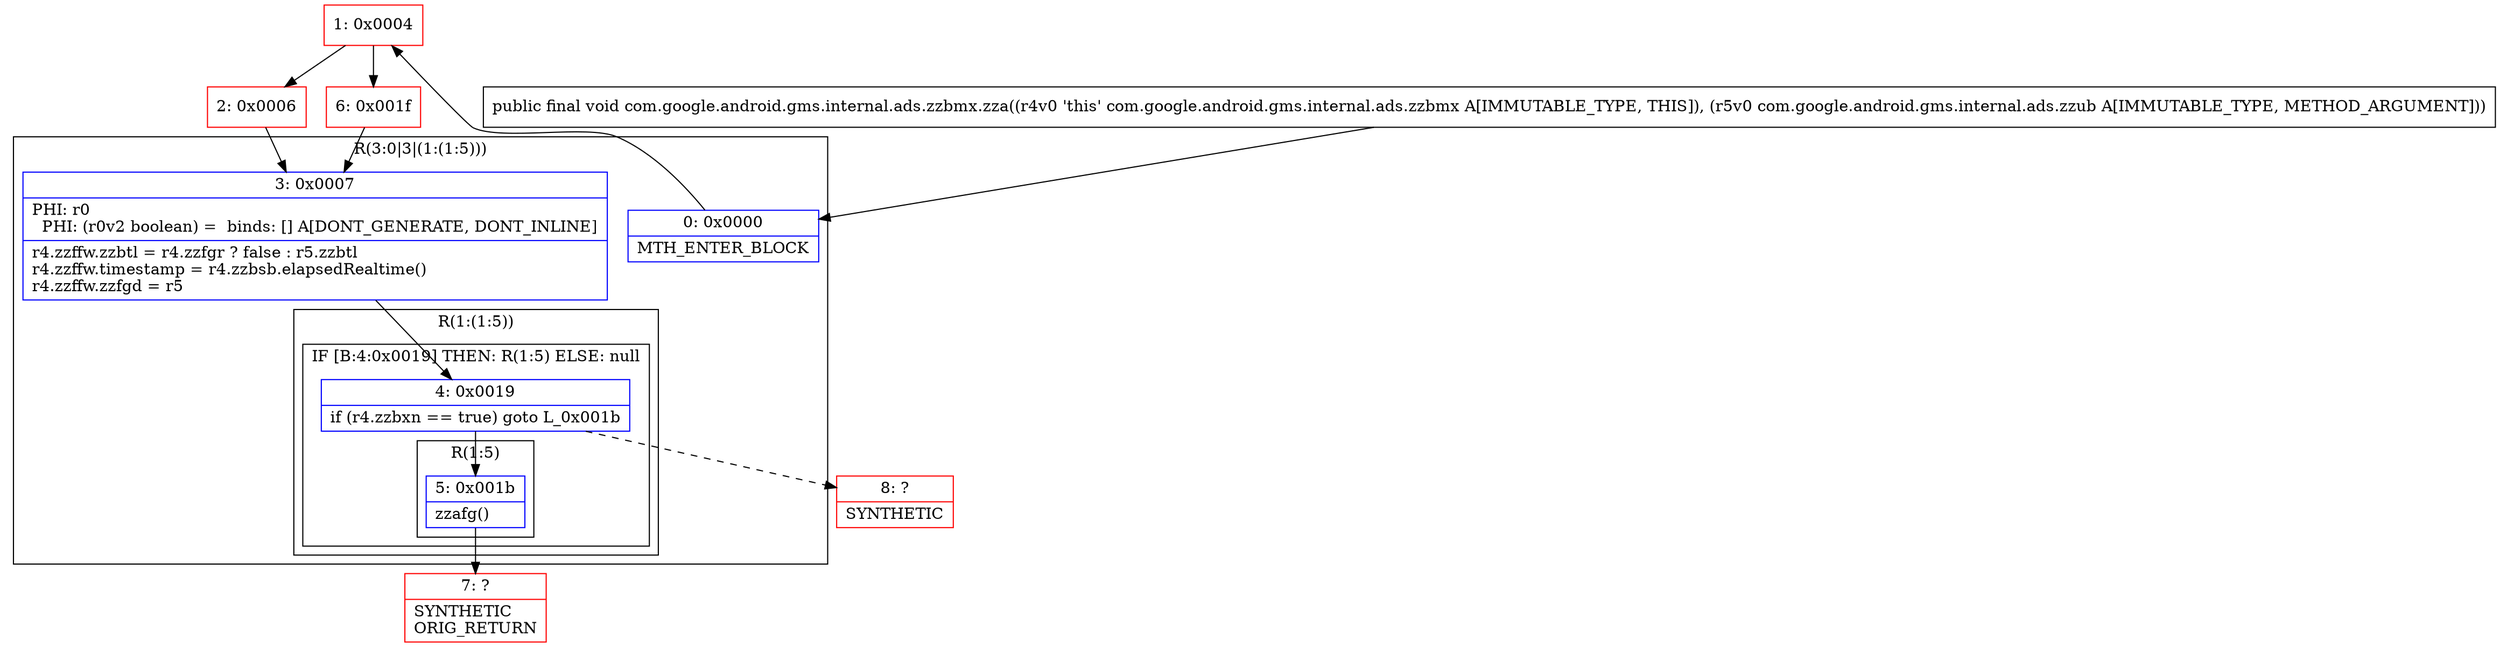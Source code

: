 digraph "CFG forcom.google.android.gms.internal.ads.zzbmx.zza(Lcom\/google\/android\/gms\/internal\/ads\/zzub;)V" {
subgraph cluster_Region_365796763 {
label = "R(3:0|3|(1:(1:5)))";
node [shape=record,color=blue];
Node_0 [shape=record,label="{0\:\ 0x0000|MTH_ENTER_BLOCK\l}"];
Node_3 [shape=record,label="{3\:\ 0x0007|PHI: r0 \l  PHI: (r0v2 boolean) =  binds: [] A[DONT_GENERATE, DONT_INLINE]\l|r4.zzffw.zzbtl = r4.zzfgr ? false : r5.zzbtl\lr4.zzffw.timestamp = r4.zzbsb.elapsedRealtime()\lr4.zzffw.zzfgd = r5\l}"];
subgraph cluster_Region_2107013815 {
label = "R(1:(1:5))";
node [shape=record,color=blue];
subgraph cluster_IfRegion_783996615 {
label = "IF [B:4:0x0019] THEN: R(1:5) ELSE: null";
node [shape=record,color=blue];
Node_4 [shape=record,label="{4\:\ 0x0019|if (r4.zzbxn == true) goto L_0x001b\l}"];
subgraph cluster_Region_810317008 {
label = "R(1:5)";
node [shape=record,color=blue];
Node_5 [shape=record,label="{5\:\ 0x001b|zzafg()\l}"];
}
}
}
}
Node_1 [shape=record,color=red,label="{1\:\ 0x0004}"];
Node_2 [shape=record,color=red,label="{2\:\ 0x0006}"];
Node_6 [shape=record,color=red,label="{6\:\ 0x001f}"];
Node_7 [shape=record,color=red,label="{7\:\ ?|SYNTHETIC\lORIG_RETURN\l}"];
Node_8 [shape=record,color=red,label="{8\:\ ?|SYNTHETIC\l}"];
MethodNode[shape=record,label="{public final void com.google.android.gms.internal.ads.zzbmx.zza((r4v0 'this' com.google.android.gms.internal.ads.zzbmx A[IMMUTABLE_TYPE, THIS]), (r5v0 com.google.android.gms.internal.ads.zzub A[IMMUTABLE_TYPE, METHOD_ARGUMENT])) }"];
MethodNode -> Node_0;
Node_0 -> Node_1;
Node_3 -> Node_4;
Node_4 -> Node_5;
Node_4 -> Node_8[style=dashed];
Node_5 -> Node_7;
Node_1 -> Node_2;
Node_1 -> Node_6;
Node_2 -> Node_3;
Node_6 -> Node_3;
}

